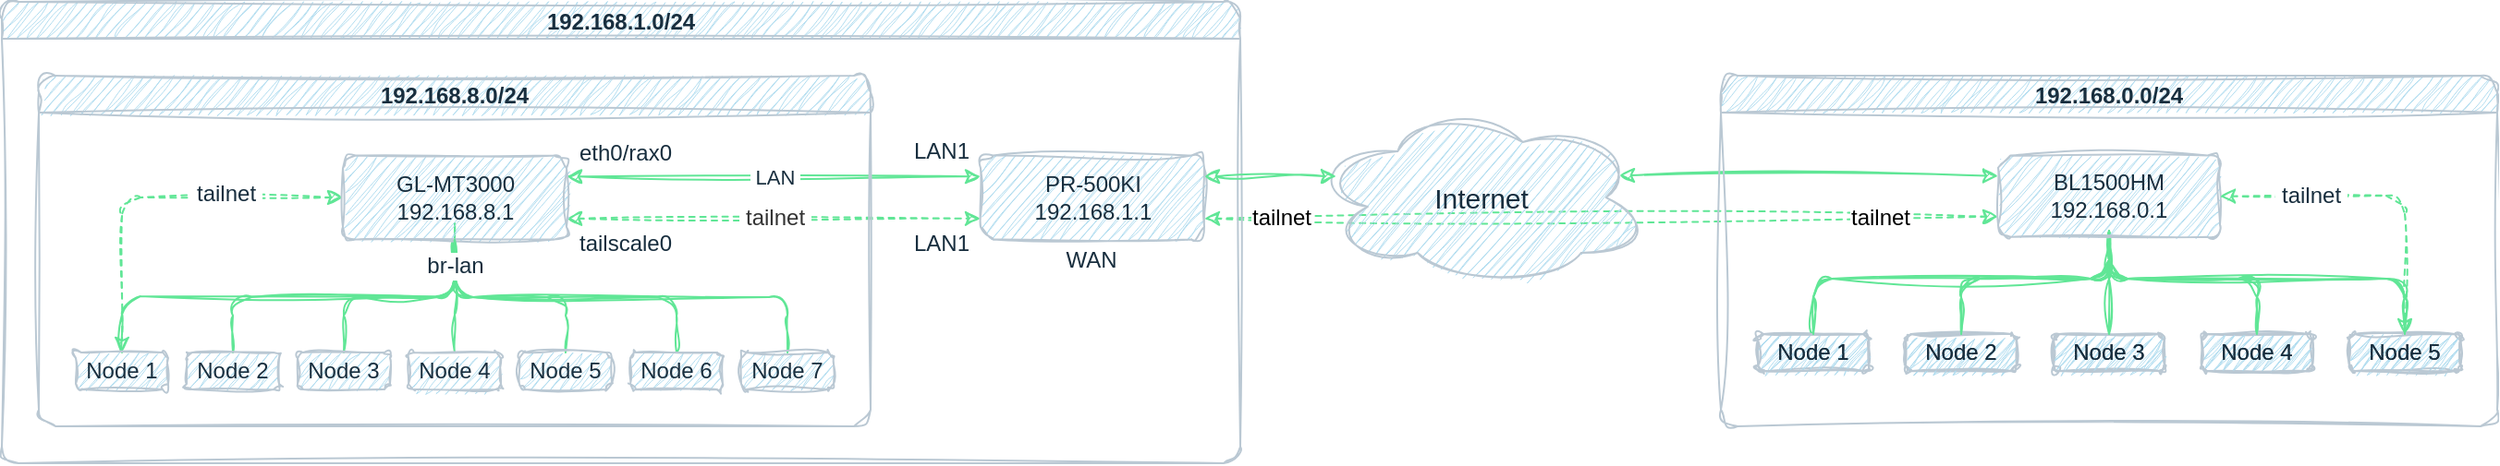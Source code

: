 <mxfile version="24.7.8">
  <diagram name="ページ1" id="pPS3xoXnqM6sQ-M2EUR3">
    <mxGraphModel dx="2561" dy="975" grid="1" gridSize="10" guides="1" tooltips="1" connect="1" arrows="1" fold="1" page="1" pageScale="1" pageWidth="827" pageHeight="1169" math="0" shadow="0">
      <root>
        <mxCell id="0" />
        <mxCell id="1" parent="0" />
        <mxCell id="TBqUn7i90Os5dq9h37R5-158" value="" style="endArrow=classic;html=1;rounded=1;endFill=1;startArrow=classic;startFill=1;movable=1;resizable=1;rotatable=1;deletable=1;editable=1;locked=0;connectable=1;entryX=1;entryY=0.75;entryDx=0;entryDy=0;dashed=1;labelBackgroundColor=none;fontColor=default;labelBorderColor=none;strokeColor=#60E696;exitX=0;exitY=0.75;exitDx=0;exitDy=0;sketch=1;curveFitting=1;jiggle=2;" parent="1" source="kzrcRRMVnFZcNm3w-rYZ-16" target="TBqUn7i90Os5dq9h37R5-46" edge="1">
          <mxGeometry relative="1" as="geometry">
            <mxPoint x="-240" y="360" as="sourcePoint" />
            <mxPoint x="-170" y="177.43" as="targetPoint" />
          </mxGeometry>
        </mxCell>
        <mxCell id="TBqUn7i90Os5dq9h37R5-169" value="&lt;font color=&quot;#000000&quot; style=&quot;font-size: 12px;&quot;&gt;tailnet&lt;/font&gt;" style="edgeLabel;html=1;align=center;verticalAlign=middle;resizable=0;points=[];labelBackgroundColor=default;labelBorderColor=none;rounded=1;fontColor=#182E3E;fontSize=12;sketch=1;curveFitting=1;jiggle=2;" parent="TBqUn7i90Os5dq9h37R5-158" vertex="1" connectable="0">
          <mxGeometry x="0.617" y="1" relative="1" as="geometry">
            <mxPoint x="-41" y="-1" as="offset" />
          </mxGeometry>
        </mxCell>
        <mxCell id="TBqUn7i90Os5dq9h37R5-170" value="&lt;font color=&quot;#000000&quot; style=&quot;font-size: 12px;&quot;&gt;tailnet&lt;/font&gt;" style="edgeLabel;html=1;align=center;verticalAlign=middle;resizable=0;points=[];labelBackgroundColor=default;labelBorderColor=none;rounded=1;fontColor=#182E3E;fontSize=12;sketch=1;curveFitting=1;jiggle=2;" parent="TBqUn7i90Os5dq9h37R5-158" vertex="1" connectable="0">
          <mxGeometry x="-0.722" y="-1" relative="1" as="geometry">
            <mxPoint x="-5" y="1" as="offset" />
          </mxGeometry>
        </mxCell>
        <mxCell id="TBqUn7i90Os5dq9h37R5-1" value="192.168.1.0/24" style="swimlane;startSize=20;horizontal=1;containerType=tree;newEdgeStyle={&quot;edgeStyle&quot;:&quot;elbowEdgeStyle&quot;,&quot;startArrow&quot;:&quot;none&quot;,&quot;endArrow&quot;:&quot;none&quot;};fillStyle=auto;movable=1;resizable=1;rotatable=1;deletable=1;editable=1;locked=0;connectable=1;labelBackgroundColor=none;container=0;labelBorderColor=none;rounded=1;fillColor=#B1DDF0;strokeColor=#BAC8D3;fontColor=#182E3E;sketch=1;curveFitting=1;jiggle=2;" parent="1" vertex="1">
          <mxGeometry x="-790" y="40" width="670" height="250" as="geometry">
            <mxRectangle x="30" y="520" width="120" height="30" as="alternateBounds" />
          </mxGeometry>
        </mxCell>
        <mxCell id="TBqUn7i90Os5dq9h37R5-57" value="" style="endArrow=classic;html=1;rounded=1;entryX=0;entryY=0.25;entryDx=0;entryDy=0;exitX=1;exitY=0.25;exitDx=0;exitDy=0;endFill=1;startArrow=classic;startFill=1;movable=1;resizable=1;rotatable=1;deletable=1;editable=1;locked=0;connectable=1;labelBackgroundColor=none;fontColor=default;labelBorderColor=none;strokeColor=#60E696;sketch=1;curveFitting=1;jiggle=2;" parent="1" source="TBqUn7i90Os5dq9h37R5-153" target="TBqUn7i90Os5dq9h37R5-46" edge="1">
          <mxGeometry relative="1" as="geometry">
            <mxPoint x="-410" y="322" as="sourcePoint" />
            <mxPoint x="-310" y="322" as="targetPoint" />
          </mxGeometry>
        </mxCell>
        <mxCell id="TBqUn7i90Os5dq9h37R5-58" value="&amp;nbsp;LAN&amp;nbsp;" style="edgeLabel;resizable=1;html=1;;align=center;verticalAlign=middle;movable=1;rotatable=1;deletable=1;editable=1;locked=0;connectable=1;labelBackgroundColor=default;labelBorderColor=none;rounded=1;fontColor=#182E3E;sketch=1;curveFitting=1;jiggle=2;" parent="TBqUn7i90Os5dq9h37R5-57" connectable="0" vertex="1">
          <mxGeometry relative="1" as="geometry" />
        </mxCell>
        <mxCell id="TBqUn7i90Os5dq9h37R5-78" value="" style="endArrow=classic;html=1;rounded=1;entryX=0;entryY=0.75;entryDx=0;entryDy=0;exitX=1;exitY=0.75;exitDx=0;exitDy=0;endFill=1;startArrow=classic;startFill=1;movable=1;resizable=1;rotatable=1;deletable=1;editable=1;locked=0;connectable=1;dashed=1;labelBackgroundColor=none;fontColor=default;labelBorderColor=none;strokeColor=#60E696;sketch=1;curveFitting=1;jiggle=2;" parent="1" source="TBqUn7i90Os5dq9h37R5-153" target="TBqUn7i90Os5dq9h37R5-46" edge="1">
          <mxGeometry relative="1" as="geometry">
            <mxPoint x="-485" y="152" as="sourcePoint" />
            <mxPoint x="-260" y="152" as="targetPoint" />
          </mxGeometry>
        </mxCell>
        <mxCell id="TBqUn7i90Os5dq9h37R5-79" value="&lt;span style=&quot;color: rgb(51, 51, 51); text-align: left; text-wrap: wrap; font-size: 12px;&quot;&gt;&amp;nbsp;&lt;/span&gt;&lt;span style=&quot;color: rgb(51, 51, 51); text-align: left; text-wrap: wrap; font-size: 12px;&quot;&gt;tailnet&amp;nbsp;&lt;/span&gt;" style="edgeLabel;resizable=1;html=1;;align=center;verticalAlign=middle;movable=1;rotatable=1;deletable=1;editable=1;locked=0;connectable=1;fontSize=12;labelBackgroundColor=default;labelBorderColor=none;rounded=1;fontColor=#182E3E;sketch=1;curveFitting=1;jiggle=2;" parent="TBqUn7i90Os5dq9h37R5-78" connectable="0" vertex="1">
          <mxGeometry relative="1" as="geometry">
            <mxPoint y="-1" as="offset" />
          </mxGeometry>
        </mxCell>
        <mxCell id="TBqUn7i90Os5dq9h37R5-135" value="tailscale0" style="edgeLabel;html=1;align=center;verticalAlign=middle;resizable=0;points=[];fontFamily=Helvetica;fontSize=12;labelBackgroundColor=none;labelBorderColor=none;rounded=1;fontColor=#182E3E;sketch=1;curveFitting=1;jiggle=2;" parent="1" vertex="1" connectable="0">
          <mxGeometry x="-444" y="184" as="geometry">
            <mxPoint x="-9" y="-13" as="offset" />
          </mxGeometry>
        </mxCell>
        <mxCell id="TBqUn7i90Os5dq9h37R5-131" value="" style="edgeStyle=elbowEdgeStyle;elbow=vertical;sourcePerimeterSpacing=0;targetPerimeterSpacing=0;startArrow=classic;endArrow=classic;rounded=1;curved=0;movable=1;resizable=1;rotatable=1;deletable=1;editable=1;locked=0;connectable=1;entryX=0.5;entryY=0;entryDx=0;entryDy=0;startFill=1;endFill=1;dashed=1;exitX=0;exitY=0.5;exitDx=0;exitDy=0;labelBackgroundColor=none;fontColor=default;labelBorderColor=none;strokeColor=#60E696;sketch=1;curveFitting=1;jiggle=2;" parent="1" source="TBqUn7i90Os5dq9h37R5-153" target="TBqUn7i90Os5dq9h37R5-130" edge="1">
          <mxGeometry relative="1" as="geometry">
            <mxPoint x="-540" y="170" as="sourcePoint" />
            <mxPoint x="-725" y="193.101" as="targetPoint" />
            <Array as="points">
              <mxPoint x="-660" y="146" />
            </Array>
          </mxGeometry>
        </mxCell>
        <mxCell id="TBqUn7i90Os5dq9h37R5-163" value="&lt;span style=&quot;text-wrap: wrap; text-align: left;&quot;&gt;&amp;nbsp;&lt;/span&gt;&lt;span style=&quot;text-wrap: wrap; text-align: left;&quot;&gt;tailnet&amp;nbsp;&lt;/span&gt;" style="edgeLabel;html=1;align=center;verticalAlign=middle;resizable=0;points=[];fontFamily=Helvetica;fontSize=12;labelBackgroundColor=default;labelBorderColor=none;rounded=1;fontColor=#182E3E;sketch=1;curveFitting=1;jiggle=2;" parent="TBqUn7i90Os5dq9h37R5-131" vertex="1" connectable="0">
          <mxGeometry x="-0.27" relative="1" as="geometry">
            <mxPoint x="11" y="-2" as="offset" />
          </mxGeometry>
        </mxCell>
        <mxCell id="TBqUn7i90Os5dq9h37R5-149" value="&lt;font style=&quot;font-size: 15px;&quot;&gt;Internet&lt;/font&gt;" style="ellipse;shape=cloud;whiteSpace=wrap;html=1;align=center;verticalAlign=middle;fontFamily=Helvetica;fontSize=12;labelBackgroundColor=none;labelBorderColor=none;rounded=1;fillColor=#B1DDF0;fontColor=#182E3E;strokeColor=#BAC8D3;sketch=1;curveFitting=1;jiggle=2;" parent="1" vertex="1">
          <mxGeometry x="-80" y="96.03" width="180.5" height="100" as="geometry" />
        </mxCell>
        <mxCell id="l9loDWFrXM23vujXXHem-27" value="192.168.8.0/24" style="swimlane;startSize=20;horizontal=1;containerType=tree;newEdgeStyle={&quot;edgeStyle&quot;:&quot;elbowEdgeStyle&quot;,&quot;startArrow&quot;:&quot;none&quot;,&quot;endArrow&quot;:&quot;none&quot;};fillStyle=auto;movable=1;resizable=1;rotatable=1;deletable=1;editable=1;locked=0;connectable=1;container=0;labelBackgroundColor=none;labelBorderColor=none;rounded=1;fillColor=#B1DDF0;strokeColor=#BAC8D3;fontColor=#182E3E;sketch=1;curveFitting=1;jiggle=2;" parent="1" vertex="1">
          <mxGeometry x="-770" y="80" width="450" height="190" as="geometry">
            <mxRectangle x="30" y="520" width="120" height="30" as="alternateBounds" />
          </mxGeometry>
        </mxCell>
        <mxCell id="TBqUn7i90Os5dq9h37R5-134" value="eth0/rax0" style="edgeLabel;html=1;align=center;verticalAlign=middle;resizable=0;points=[];fontFamily=Helvetica;fontSize=12;labelBackgroundColor=none;labelBorderColor=none;rounded=1;fontColor=#182E3E;sketch=1;curveFitting=1;jiggle=2;" parent="l9loDWFrXM23vujXXHem-27" vertex="1" connectable="0">
          <mxGeometry x="326" y="55" as="geometry">
            <mxPoint x="-9" y="-13" as="offset" />
          </mxGeometry>
        </mxCell>
        <mxCell id="TBqUn7i90Os5dq9h37R5-160" value="LAN1" style="edgeLabel;html=1;align=center;verticalAlign=middle;resizable=0;points=[];fontFamily=Helvetica;fontSize=12;labelBackgroundColor=none;labelBorderColor=none;rounded=1;fontColor=#182E3E;sketch=1;curveFitting=1;jiggle=2;" parent="1" vertex="1" connectable="0">
          <mxGeometry x="-273" y="184" as="geometry">
            <mxPoint x="-9" y="-13" as="offset" />
          </mxGeometry>
        </mxCell>
        <mxCell id="TBqUn7i90Os5dq9h37R5-161" value="LAN1" style="edgeLabel;html=1;align=center;verticalAlign=middle;resizable=0;points=[];fontFamily=Helvetica;fontSize=12;labelBackgroundColor=none;labelBorderColor=none;rounded=1;fontColor=#182E3E;sketch=1;curveFitting=1;jiggle=2;" parent="1" vertex="1" connectable="0">
          <mxGeometry x="-273" y="134" as="geometry">
            <mxPoint x="-9" y="-13" as="offset" />
          </mxGeometry>
        </mxCell>
        <mxCell id="TBqUn7i90Os5dq9h37R5-162" value="WAN" style="edgeLabel;html=1;align=center;verticalAlign=middle;resizable=0;points=[];fontFamily=Helvetica;fontSize=12;labelBackgroundColor=none;labelBorderColor=none;rounded=1;fontColor=#182E3E;sketch=1;curveFitting=1;jiggle=2;" parent="1" vertex="1" connectable="0">
          <mxGeometry x="-192" y="193" as="geometry">
            <mxPoint x="-9" y="-13" as="offset" />
          </mxGeometry>
        </mxCell>
        <mxCell id="TBqUn7i90Os5dq9h37R5-167" value="" style="edgeStyle=elbowEdgeStyle;elbow=vertical;sourcePerimeterSpacing=0;targetPerimeterSpacing=0;startArrow=none;endArrow=none;rounded=1;curved=0;movable=1;resizable=1;rotatable=1;deletable=1;editable=1;locked=0;connectable=1;exitX=0.5;exitY=1;exitDx=0;exitDy=0;entryX=0.5;entryY=0;entryDx=0;entryDy=0;labelBackgroundColor=none;fontColor=default;labelBorderColor=none;strokeColor=#60E696;sketch=1;curveFitting=1;jiggle=2;" parent="1" source="TBqUn7i90Os5dq9h37R5-153" target="TBqUn7i90Os5dq9h37R5-130" edge="1">
          <mxGeometry relative="1" as="geometry">
            <mxPoint x="-535" y="179" as="sourcePoint" />
            <mxPoint x="-655" y="221.601" as="targetPoint" />
            <Array as="points" />
          </mxGeometry>
        </mxCell>
        <mxCell id="l9loDWFrXM23vujXXHem-36" value="" style="edgeStyle=elbowEdgeStyle;elbow=vertical;sourcePerimeterSpacing=0;targetPerimeterSpacing=0;startArrow=none;endArrow=none;rounded=1;curved=0;movable=1;resizable=1;rotatable=1;deletable=1;editable=1;locked=0;connectable=1;exitX=0.5;exitY=1;exitDx=0;exitDy=0;labelBackgroundColor=none;fontColor=default;labelBorderColor=none;strokeColor=#60E696;sketch=1;curveFitting=1;jiggle=2;" parent="1" source="TBqUn7i90Os5dq9h37R5-153" target="l9loDWFrXM23vujXXHem-132" edge="1">
          <mxGeometry relative="1" as="geometry">
            <mxPoint x="-550" y="170" as="sourcePoint" />
            <Array as="points">
              <mxPoint x="-570" y="200" />
            </Array>
          </mxGeometry>
        </mxCell>
        <mxCell id="l9loDWFrXM23vujXXHem-129" value="" style="edgeStyle=elbowEdgeStyle;elbow=vertical;sourcePerimeterSpacing=0;targetPerimeterSpacing=0;startArrow=none;endArrow=none;rounded=1;curved=0;movable=1;resizable=1;rotatable=1;deletable=1;editable=1;locked=0;connectable=1;labelBackgroundColor=none;fontColor=default;labelBorderColor=none;strokeColor=#60E696;sketch=1;curveFitting=1;jiggle=2;" parent="1" edge="1">
          <mxGeometry relative="1" as="geometry">
            <mxPoint x="-545" y="170" as="sourcePoint" />
            <mxPoint x="-425" y="230" as="targetPoint" />
            <Array as="points">
              <mxPoint x="-480" y="200" />
            </Array>
          </mxGeometry>
        </mxCell>
        <mxCell id="l9loDWFrXM23vujXXHem-136" value="" style="edgeStyle=elbowEdgeStyle;elbow=vertical;sourcePerimeterSpacing=0;targetPerimeterSpacing=0;startArrow=none;endArrow=none;rounded=1;curved=0;exitX=0.5;exitY=1;exitDx=0;exitDy=0;movable=1;resizable=1;rotatable=1;deletable=1;editable=1;locked=0;connectable=1;labelBackgroundColor=none;fontColor=default;labelBorderColor=none;strokeColor=#60E696;sketch=1;curveFitting=1;jiggle=2;" parent="1" source="TBqUn7i90Os5dq9h37R5-153" target="l9loDWFrXM23vujXXHem-31" edge="1">
          <mxGeometry relative="1" as="geometry">
            <mxPoint x="-550" y="178.473" as="sourcePoint" />
          </mxGeometry>
        </mxCell>
        <mxCell id="l9loDWFrXM23vujXXHem-131" value="" style="edgeStyle=elbowEdgeStyle;elbow=vertical;sourcePerimeterSpacing=0;targetPerimeterSpacing=0;startArrow=none;endArrow=none;rounded=1;curved=0;movable=1;resizable=1;rotatable=1;deletable=1;editable=1;locked=0;connectable=1;labelBackgroundColor=none;fontColor=default;labelBorderColor=none;strokeColor=#60E696;sketch=1;curveFitting=1;jiggle=2;" parent="1" target="l9loDWFrXM23vujXXHem-130" edge="1">
          <mxGeometry relative="1" as="geometry">
            <mxPoint x="-545" y="160" as="sourcePoint" />
            <Array as="points">
              <mxPoint x="-520" y="200" />
            </Array>
          </mxGeometry>
        </mxCell>
        <mxCell id="TBqUn7i90Os5dq9h37R5-37" value="" style="edgeStyle=elbowEdgeStyle;elbow=vertical;sourcePerimeterSpacing=0;targetPerimeterSpacing=0;startArrow=none;endArrow=none;rounded=1;curved=0;movable=1;resizable=1;rotatable=1;deletable=1;editable=1;locked=0;connectable=1;exitX=0.5;exitY=1;exitDx=0;exitDy=0;labelBackgroundColor=none;fontColor=default;labelBorderColor=none;strokeColor=#60E696;sketch=1;curveFitting=1;jiggle=2;" parent="1" source="TBqUn7i90Os5dq9h37R5-153" target="TBqUn7i90Os5dq9h37R5-38" edge="1">
          <mxGeometry relative="1" as="geometry">
            <mxPoint x="-535" y="542.89" as="sourcePoint" />
            <Array as="points">
              <mxPoint x="-460" y="200" />
            </Array>
          </mxGeometry>
        </mxCell>
        <mxCell id="TBqUn7i90Os5dq9h37R5-153" value="&lt;font style=&quot;vertical-align: inherit;&quot;&gt;GL-MT3000&lt;/font&gt;&lt;div&gt;&lt;font style=&quot;vertical-align: inherit;&quot;&gt;192.168.8.1&lt;/font&gt;&lt;/div&gt;" style="whiteSpace=wrap;html=1;align=center;verticalAlign=middle;fontFamily=Helvetica;fontSize=12;labelBackgroundColor=none;labelBorderColor=none;rounded=1;fillColor=#B1DDF0;strokeColor=#BAC8D3;fontColor=#182E3E;sketch=1;curveFitting=1;jiggle=2;" parent="1" vertex="1">
          <mxGeometry x="-605.5" y="123.26" width="121" height="45.55" as="geometry" />
        </mxCell>
        <mxCell id="TBqUn7i90Os5dq9h37R5-41" value="" style="edgeStyle=elbowEdgeStyle;elbow=vertical;sourcePerimeterSpacing=0;targetPerimeterSpacing=0;startArrow=none;endArrow=none;rounded=1;curved=0;movable=1;resizable=1;rotatable=1;deletable=1;editable=1;locked=0;connectable=1;exitX=0.5;exitY=1;exitDx=0;exitDy=0;entryX=0.5;entryY=0;entryDx=0;entryDy=0;labelBackgroundColor=none;fontColor=default;labelBorderColor=none;strokeColor=#60E696;sketch=1;curveFitting=1;jiggle=2;" parent="1" source="TBqUn7i90Os5dq9h37R5-153" target="TBqUn7i90Os5dq9h37R5-42" edge="1">
          <mxGeometry relative="1" as="geometry">
            <mxPoint x="-590" y="180" as="sourcePoint" />
            <mxPoint x="-665" y="211.601" as="targetPoint" />
            <Array as="points">
              <mxPoint x="-610" y="200" />
            </Array>
          </mxGeometry>
        </mxCell>
        <mxCell id="TBqUn7i90Os5dq9h37R5-168" value="&amp;nbsp;br-lan&amp;nbsp;" style="edgeLabel;html=1;align=center;verticalAlign=middle;resizable=0;points=[];fontFamily=Helvetica;fontSize=12;labelBackgroundColor=default;labelBorderColor=none;rounded=1;fontColor=#182E3E;sketch=1;curveFitting=1;jiggle=2;" parent="TBqUn7i90Os5dq9h37R5-41" vertex="1" connectable="0">
          <mxGeometry x="-0.844" y="-3" relative="1" as="geometry">
            <mxPoint x="3" as="offset" />
          </mxGeometry>
        </mxCell>
        <mxCell id="TBqUn7i90Os5dq9h37R5-130" value="Node 1" style="whiteSpace=wrap;html=1;align=center;verticalAlign=middle;treeFolding=1;treeMoving=1;newEdgeStyle={&quot;edgeStyle&quot;:&quot;elbowEdgeStyle&quot;,&quot;startArrow&quot;:&quot;none&quot;,&quot;endArrow&quot;:&quot;none&quot;};movable=1;resizable=1;rotatable=1;deletable=1;editable=1;locked=0;connectable=1;labelBackgroundColor=none;labelBorderColor=none;rounded=1;fillColor=#B1DDF0;strokeColor=#BAC8D3;fontColor=#182E3E;sketch=1;curveFitting=1;jiggle=2;" parent="1" vertex="1">
          <mxGeometry x="-750" y="230.001" width="50" height="20" as="geometry" />
        </mxCell>
        <mxCell id="l9loDWFrXM23vujXXHem-31" value="Node 4" style="whiteSpace=wrap;html=1;align=center;verticalAlign=middle;treeFolding=1;treeMoving=1;newEdgeStyle={&quot;edgeStyle&quot;:&quot;elbowEdgeStyle&quot;,&quot;startArrow&quot;:&quot;none&quot;,&quot;endArrow&quot;:&quot;none&quot;};movable=1;resizable=1;rotatable=1;deletable=1;editable=1;locked=0;connectable=1;labelBackgroundColor=none;labelBorderColor=none;rounded=1;fillColor=#B1DDF0;strokeColor=#BAC8D3;fontColor=#182E3E;sketch=1;curveFitting=1;jiggle=2;" parent="1" vertex="1" collapsed="1">
          <mxGeometry x="-570" y="230.001" width="50" height="20" as="geometry" />
        </mxCell>
        <mxCell id="l9loDWFrXM23vujXXHem-35" value="Node 6" style="whiteSpace=wrap;html=1;align=center;verticalAlign=middle;treeFolding=1;treeMoving=1;newEdgeStyle={&quot;edgeStyle&quot;:&quot;elbowEdgeStyle&quot;,&quot;startArrow&quot;:&quot;none&quot;,&quot;endArrow&quot;:&quot;none&quot;};movable=1;resizable=1;rotatable=1;deletable=1;editable=1;locked=0;connectable=1;labelBackgroundColor=none;labelBorderColor=none;rounded=1;fillColor=#B1DDF0;strokeColor=#BAC8D3;fontColor=#182E3E;sketch=1;curveFitting=1;jiggle=2;" parent="1" vertex="1">
          <mxGeometry x="-450" y="230.001" width="50" height="20" as="geometry" />
        </mxCell>
        <mxCell id="l9loDWFrXM23vujXXHem-132" value="Node 3" style="whiteSpace=wrap;html=1;align=center;verticalAlign=middle;treeFolding=1;treeMoving=1;newEdgeStyle={&quot;edgeStyle&quot;:&quot;elbowEdgeStyle&quot;,&quot;startArrow&quot;:&quot;none&quot;,&quot;endArrow&quot;:&quot;none&quot;};movable=1;resizable=1;rotatable=1;deletable=1;editable=1;locked=0;connectable=1;labelBackgroundColor=none;labelBorderColor=none;rounded=1;fillColor=#B1DDF0;strokeColor=#BAC8D3;fontColor=#182E3E;sketch=1;curveFitting=1;jiggle=2;" parent="1" vertex="1">
          <mxGeometry x="-630" y="230.001" width="50" height="20" as="geometry" />
        </mxCell>
        <mxCell id="l9loDWFrXM23vujXXHem-130" value="Node 5" style="whiteSpace=wrap;html=1;align=center;verticalAlign=middle;treeFolding=1;treeMoving=1;newEdgeStyle={&quot;edgeStyle&quot;:&quot;elbowEdgeStyle&quot;,&quot;startArrow&quot;:&quot;none&quot;,&quot;endArrow&quot;:&quot;none&quot;};movable=1;resizable=1;rotatable=1;deletable=1;editable=1;locked=0;connectable=1;labelBackgroundColor=none;labelBorderColor=none;rounded=1;fillColor=#B1DDF0;strokeColor=#BAC8D3;fontColor=#182E3E;sketch=1;curveFitting=1;jiggle=2;" parent="1" vertex="1">
          <mxGeometry x="-510" y="230.001" width="50" height="20" as="geometry" />
        </mxCell>
        <mxCell id="TBqUn7i90Os5dq9h37R5-38" value="Node 7" style="whiteSpace=wrap;html=1;align=center;verticalAlign=middle;treeFolding=1;treeMoving=1;newEdgeStyle={&quot;edgeStyle&quot;:&quot;elbowEdgeStyle&quot;,&quot;startArrow&quot;:&quot;none&quot;,&quot;endArrow&quot;:&quot;none&quot;};movable=1;resizable=1;rotatable=1;deletable=1;editable=1;locked=0;connectable=1;labelBackgroundColor=none;labelBorderColor=none;rounded=1;fillColor=#B1DDF0;strokeColor=#BAC8D3;fontColor=#182E3E;sketch=1;curveFitting=1;jiggle=2;" parent="1" vertex="1">
          <mxGeometry x="-390" y="230.001" width="50" height="20" as="geometry" />
        </mxCell>
        <mxCell id="TBqUn7i90Os5dq9h37R5-39" style="edgeStyle=elbowEdgeStyle;rounded=1;orthogonalLoop=1;jettySize=auto;html=1;startArrow=none;endArrow=none;exitX=0.5;exitY=0;exitDx=0;exitDy=0;movable=1;resizable=1;rotatable=1;deletable=1;editable=1;locked=0;connectable=1;labelBackgroundColor=none;fontColor=default;labelBorderColor=none;strokeColor=#EEEEEE;sketch=1;curveFitting=1;jiggle=2;" parent="1" source="TBqUn7i90Os5dq9h37R5-38" target="TBqUn7i90Os5dq9h37R5-38" edge="1">
          <mxGeometry relative="1" as="geometry" />
        </mxCell>
        <mxCell id="TBqUn7i90Os5dq9h37R5-42" value="Node 2" style="whiteSpace=wrap;html=1;align=center;verticalAlign=middle;treeFolding=1;treeMoving=1;newEdgeStyle={&quot;edgeStyle&quot;:&quot;elbowEdgeStyle&quot;,&quot;startArrow&quot;:&quot;none&quot;,&quot;endArrow&quot;:&quot;none&quot;};movable=1;resizable=1;rotatable=1;deletable=1;editable=1;locked=0;connectable=1;labelBackgroundColor=none;labelBorderColor=none;rounded=1;fillColor=#B1DDF0;strokeColor=#BAC8D3;fontColor=#182E3E;sketch=1;curveFitting=1;jiggle=2;" parent="1" vertex="1">
          <mxGeometry x="-690" y="230.001" width="50" height="20" as="geometry" />
        </mxCell>
        <UserObject label="&lt;font style=&quot;vertical-align: inherit;&quot;&gt;&lt;font style=&quot;vertical-align: inherit;&quot;&gt;PR-500KI&lt;/font&gt;&lt;/font&gt;&lt;div&gt;&lt;font style=&quot;vertical-align: inherit;&quot;&gt;&lt;font style=&quot;vertical-align: inherit;&quot;&gt;192.168.1.1&lt;/font&gt;&lt;/font&gt;&lt;/div&gt;" treeRoot="1" id="TBqUn7i90Os5dq9h37R5-46">
          <mxCell style="whiteSpace=wrap;html=1;align=center;treeFolding=1;treeMoving=1;newEdgeStyle={&quot;edgeStyle&quot;:&quot;elbowEdgeStyle&quot;,&quot;startArrow&quot;:&quot;none&quot;,&quot;endArrow&quot;:&quot;none&quot;};verticalAlign=middle;movable=1;resizable=1;rotatable=1;deletable=1;editable=1;locked=0;connectable=1;labelBackgroundColor=none;labelBorderColor=none;rounded=1;fillColor=#B1DDF0;strokeColor=#BAC8D3;fontColor=#182E3E;sketch=1;curveFitting=1;jiggle=2;" parent="1" vertex="1">
            <mxGeometry x="-260.5" y="123.258" width="121" height="45.55" as="geometry" />
          </mxCell>
        </UserObject>
        <mxCell id="TBqUn7i90Os5dq9h37R5-86" value="" style="endArrow=classic;html=1;rounded=1;endFill=1;startArrow=classic;startFill=1;movable=1;resizable=1;rotatable=1;deletable=1;editable=1;locked=0;connectable=1;entryX=1;entryY=0.25;entryDx=0;entryDy=0;labelBackgroundColor=none;fontColor=default;labelBorderColor=none;strokeColor=#60E696;sketch=1;curveFitting=1;jiggle=2;" parent="1" target="TBqUn7i90Os5dq9h37R5-46" edge="1">
          <mxGeometry relative="1" as="geometry">
            <mxPoint x="-68" y="134.5" as="sourcePoint" />
            <mxPoint x="-180" y="145.43" as="targetPoint" />
          </mxGeometry>
        </mxCell>
        <mxCell id="TBqUn7i90Os5dq9h37R5-88" value="" style="endArrow=classic;html=1;rounded=1;endFill=1;startArrow=classic;startFill=1;movable=1;resizable=1;rotatable=1;deletable=1;editable=1;locked=0;connectable=1;labelBackgroundColor=none;fontColor=default;labelBorderColor=none;strokeColor=#60E696;entryX=0;entryY=0.25;entryDx=0;entryDy=0;sketch=1;curveFitting=1;jiggle=2;" parent="1" edge="1" target="kzrcRRMVnFZcNm3w-rYZ-16">
          <mxGeometry relative="1" as="geometry">
            <mxPoint x="85" y="134" as="sourcePoint" />
            <mxPoint x="130" y="134" as="targetPoint" />
          </mxGeometry>
        </mxCell>
        <mxCell id="TBqUn7i90Os5dq9h37R5-55" value="192.168.0.0/24" style="swimlane;startSize=20;horizontal=1;containerType=tree;newEdgeStyle={&quot;edgeStyle&quot;:&quot;elbowEdgeStyle&quot;,&quot;startArrow&quot;:&quot;none&quot;,&quot;endArrow&quot;:&quot;none&quot;};fillStyle=auto;movable=1;resizable=1;rotatable=1;deletable=1;editable=1;locked=0;connectable=1;labelBackgroundColor=none;labelBorderColor=none;rounded=1;fillColor=#B1DDF0;strokeColor=#BAC8D3;fontColor=#182E3E;container=0;sketch=1;curveFitting=1;jiggle=2;" parent="1" vertex="1">
          <mxGeometry x="140" y="80" width="420" height="190" as="geometry">
            <mxRectangle x="30" y="520" width="120" height="30" as="alternateBounds" />
          </mxGeometry>
        </mxCell>
        <mxCell id="TBqUn7i90Os5dq9h37R5-180" value="Node 5" style="whiteSpace=wrap;html=1;align=center;verticalAlign=middle;treeFolding=1;treeMoving=1;newEdgeStyle={&quot;edgeStyle&quot;:&quot;elbowEdgeStyle&quot;,&quot;startArrow&quot;:&quot;none&quot;,&quot;endArrow&quot;:&quot;none&quot;};fontFamily=Helvetica;fontSize=12;labelBackgroundColor=none;labelBorderColor=none;rounded=1;fillColor=#B1DDF0;strokeColor=#BAC8D3;fontColor=#182E3E;sketch=1;curveFitting=1;jiggle=2;" parent="1" vertex="1">
          <mxGeometry x="480" y="220" width="60" height="20" as="geometry" />
        </mxCell>
        <mxCell id="TBqUn7i90Os5dq9h37R5-176" value="Node 4" style="whiteSpace=wrap;html=1;align=center;verticalAlign=middle;treeFolding=1;treeMoving=1;newEdgeStyle={&quot;edgeStyle&quot;:&quot;elbowEdgeStyle&quot;,&quot;startArrow&quot;:&quot;none&quot;,&quot;endArrow&quot;:&quot;none&quot;};fontFamily=Helvetica;fontSize=12;labelBackgroundColor=none;labelBorderColor=none;rounded=1;fillColor=#B1DDF0;strokeColor=#BAC8D3;fontColor=#182E3E;sketch=1;curveFitting=1;jiggle=2;" parent="1" vertex="1">
          <mxGeometry x="400" y="220" width="60" height="20" as="geometry" />
        </mxCell>
        <mxCell id="TBqUn7i90Os5dq9h37R5-178" style="edgeStyle=elbowEdgeStyle;rounded=0;orthogonalLoop=1;jettySize=auto;html=1;startArrow=none;endArrow=none;entryX=0.5;entryY=0;entryDx=0;entryDy=0;sketch=1;curveFitting=1;jiggle=2;" parent="1" source="TBqUn7i90Os5dq9h37R5-176" target="TBqUn7i90Os5dq9h37R5-176" edge="1">
          <mxGeometry relative="1" as="geometry" />
        </mxCell>
        <mxCell id="TBqUn7i90Os5dq9h37R5-156" value="Node 3" style="whiteSpace=wrap;html=1;align=center;verticalAlign=middle;treeFolding=1;treeMoving=1;newEdgeStyle={&quot;edgeStyle&quot;:&quot;elbowEdgeStyle&quot;,&quot;startArrow&quot;:&quot;none&quot;,&quot;endArrow&quot;:&quot;none&quot;};fontFamily=Helvetica;fontSize=12;labelBackgroundColor=none;labelBorderColor=none;rounded=1;fillColor=#B1DDF0;strokeColor=#BAC8D3;fontColor=#182E3E;sketch=1;curveFitting=1;jiggle=2;" parent="1" vertex="1">
          <mxGeometry x="320" y="220" width="60" height="20" as="geometry" />
        </mxCell>
        <mxCell id="TBqUn7i90Os5dq9h37R5-172" value="Node 2" style="whiteSpace=wrap;html=1;align=center;verticalAlign=middle;treeFolding=1;treeMoving=1;newEdgeStyle={&quot;edgeStyle&quot;:&quot;elbowEdgeStyle&quot;,&quot;startArrow&quot;:&quot;none&quot;,&quot;endArrow&quot;:&quot;none&quot;};fontFamily=Helvetica;fontSize=12;labelBackgroundColor=none;labelBorderColor=none;rounded=1;fillColor=#B1DDF0;strokeColor=#BAC8D3;fontColor=#182E3E;sketch=1;curveFitting=1;jiggle=2;" parent="1" vertex="1">
          <mxGeometry x="240" y="220" width="60" height="20" as="geometry" />
        </mxCell>
        <mxCell id="TBqUn7i90Os5dq9h37R5-174" value="Node 1" style="whiteSpace=wrap;html=1;align=center;verticalAlign=middle;treeFolding=1;treeMoving=1;newEdgeStyle={&quot;edgeStyle&quot;:&quot;elbowEdgeStyle&quot;,&quot;startArrow&quot;:&quot;none&quot;,&quot;endArrow&quot;:&quot;none&quot;};fontFamily=Helvetica;fontSize=12;labelBackgroundColor=none;labelBorderColor=none;rounded=1;fillColor=#B1DDF0;strokeColor=#BAC8D3;fontColor=#182E3E;sketch=1;curveFitting=1;jiggle=2;" parent="1" vertex="1">
          <mxGeometry x="160" y="220" width="60" height="20" as="geometry" />
        </mxCell>
        <mxCell id="TBqUn7i90Os5dq9h37R5-181" value="" style="edgeStyle=elbowEdgeStyle;elbow=vertical;sourcePerimeterSpacing=0;targetPerimeterSpacing=0;startArrow=none;endArrow=none;rounded=1;curved=0;fontFamily=Helvetica;fontSize=12;fontColor=default;labelBackgroundColor=none;labelBorderColor=none;strokeColor=#60E696;entryX=0.5;entryY=0;entryDx=0;entryDy=0;exitX=0.5;exitY=1;exitDx=0;exitDy=0;sketch=1;curveFitting=1;jiggle=2;" parent="1" target="TBqUn7i90Os5dq9h37R5-180" edge="1">
          <mxGeometry relative="1" as="geometry">
            <mxPoint x="350" y="164.17" as="sourcePoint" />
            <mxPoint x="130" y="160" as="targetPoint" />
            <Array as="points">
              <mxPoint x="430" y="190" />
            </Array>
          </mxGeometry>
        </mxCell>
        <mxCell id="TBqUn7i90Os5dq9h37R5-177" value="" style="edgeStyle=elbowEdgeStyle;elbow=vertical;sourcePerimeterSpacing=0;targetPerimeterSpacing=0;startArrow=none;endArrow=none;rounded=1;curved=0;fontFamily=Helvetica;fontSize=12;fontColor=default;exitX=0.5;exitY=1;exitDx=0;exitDy=0;labelBackgroundColor=none;labelBorderColor=none;strokeColor=#60E696;entryX=0.5;entryY=0;entryDx=0;entryDy=0;sketch=1;curveFitting=1;jiggle=2;" parent="1" target="TBqUn7i90Os5dq9h37R5-176" edge="1">
          <mxGeometry relative="1" as="geometry">
            <mxPoint x="350" y="164.17" as="sourcePoint" />
            <mxPoint x="40" y="160" as="targetPoint" />
            <Array as="points">
              <mxPoint x="390" y="190" />
            </Array>
          </mxGeometry>
        </mxCell>
        <mxCell id="TBqUn7i90Os5dq9h37R5-157" value="" style="edgeStyle=elbowEdgeStyle;elbow=vertical;sourcePerimeterSpacing=0;targetPerimeterSpacing=0;startArrow=none;endArrow=none;rounded=1;curved=0;fontFamily=Helvetica;fontSize=12;fontColor=default;exitX=0.5;exitY=1;exitDx=0;exitDy=0;labelBackgroundColor=none;labelBorderColor=none;strokeColor=#60E696;entryX=0.5;entryY=0;entryDx=0;entryDy=0;sketch=1;curveFitting=1;jiggle=2;" parent="1" target="TBqUn7i90Os5dq9h37R5-156" edge="1">
          <mxGeometry relative="1" as="geometry">
            <mxPoint x="350" y="164.17" as="sourcePoint" />
            <mxPoint x="310" y="190" as="targetPoint" />
            <Array as="points">
              <mxPoint x="300" y="180" />
            </Array>
          </mxGeometry>
        </mxCell>
        <mxCell id="TBqUn7i90Os5dq9h37R5-173" value="" style="edgeStyle=elbowEdgeStyle;elbow=vertical;sourcePerimeterSpacing=0;targetPerimeterSpacing=0;startArrow=none;endArrow=none;rounded=1;curved=0;fontFamily=Helvetica;fontSize=12;fontColor=default;exitX=0.5;exitY=1;exitDx=0;exitDy=0;labelBackgroundColor=none;labelBorderColor=none;strokeColor=#60E696;entryX=0.5;entryY=0;entryDx=0;entryDy=0;sketch=1;curveFitting=1;jiggle=2;" parent="1" target="TBqUn7i90Os5dq9h37R5-172" edge="1">
          <mxGeometry relative="1" as="geometry">
            <mxPoint x="350" y="164.17" as="sourcePoint" />
            <mxPoint x="230" y="200" as="targetPoint" />
            <Array as="points">
              <mxPoint x="310" y="190" />
            </Array>
          </mxGeometry>
        </mxCell>
        <mxCell id="TBqUn7i90Os5dq9h37R5-175" value="" style="edgeStyle=elbowEdgeStyle;elbow=vertical;sourcePerimeterSpacing=0;targetPerimeterSpacing=0;startArrow=none;endArrow=none;rounded=1;curved=0;fontFamily=Helvetica;fontSize=12;fontColor=default;labelBackgroundColor=none;labelBorderColor=none;strokeColor=#60E696;entryX=0.5;entryY=0;entryDx=0;entryDy=0;exitX=0.5;exitY=1;exitDx=0;exitDy=0;sketch=1;curveFitting=1;jiggle=2;" parent="1" target="TBqUn7i90Os5dq9h37R5-174" edge="1">
          <mxGeometry relative="1" as="geometry">
            <mxPoint x="350" y="164.17" as="sourcePoint" />
            <mxPoint x="150" y="170" as="targetPoint" />
            <Array as="points">
              <mxPoint x="270" y="190" />
            </Array>
          </mxGeometry>
        </mxCell>
        <mxCell id="kzrcRRMVnFZcNm3w-rYZ-10" value="Node 5" style="whiteSpace=wrap;html=1;align=center;verticalAlign=middle;treeFolding=1;treeMoving=1;newEdgeStyle={&quot;edgeStyle&quot;:&quot;elbowEdgeStyle&quot;,&quot;startArrow&quot;:&quot;none&quot;,&quot;endArrow&quot;:&quot;none&quot;};fontFamily=Helvetica;fontSize=12;labelBackgroundColor=none;labelBorderColor=none;rounded=1;fillColor=#B1DDF0;strokeColor=#BAC8D3;fontColor=#182E3E;sketch=1;curveFitting=1;jiggle=2;" vertex="1" parent="1">
          <mxGeometry x="480" y="220" width="60" height="20" as="geometry" />
        </mxCell>
        <mxCell id="kzrcRRMVnFZcNm3w-rYZ-11" value="Node 4" style="whiteSpace=wrap;html=1;align=center;verticalAlign=middle;treeFolding=1;treeMoving=1;newEdgeStyle={&quot;edgeStyle&quot;:&quot;elbowEdgeStyle&quot;,&quot;startArrow&quot;:&quot;none&quot;,&quot;endArrow&quot;:&quot;none&quot;};fontFamily=Helvetica;fontSize=12;labelBackgroundColor=none;labelBorderColor=none;rounded=1;fillColor=#B1DDF0;strokeColor=#BAC8D3;fontColor=#182E3E;sketch=1;curveFitting=1;jiggle=2;" vertex="1" parent="1">
          <mxGeometry x="400" y="220" width="60" height="20" as="geometry" />
        </mxCell>
        <mxCell id="kzrcRRMVnFZcNm3w-rYZ-12" style="edgeStyle=elbowEdgeStyle;rounded=0;orthogonalLoop=1;jettySize=auto;html=1;startArrow=none;endArrow=none;entryX=0.5;entryY=0;entryDx=0;entryDy=0;sketch=1;curveFitting=1;jiggle=2;" edge="1" parent="1" source="kzrcRRMVnFZcNm3w-rYZ-11" target="kzrcRRMVnFZcNm3w-rYZ-11">
          <mxGeometry relative="1" as="geometry" />
        </mxCell>
        <mxCell id="kzrcRRMVnFZcNm3w-rYZ-13" value="Node 3" style="whiteSpace=wrap;html=1;align=center;verticalAlign=middle;treeFolding=1;treeMoving=1;newEdgeStyle={&quot;edgeStyle&quot;:&quot;elbowEdgeStyle&quot;,&quot;startArrow&quot;:&quot;none&quot;,&quot;endArrow&quot;:&quot;none&quot;};fontFamily=Helvetica;fontSize=12;labelBackgroundColor=none;labelBorderColor=none;rounded=1;fillColor=#B1DDF0;strokeColor=#BAC8D3;fontColor=#182E3E;sketch=1;curveFitting=1;jiggle=2;" vertex="1" parent="1">
          <mxGeometry x="320" y="220" width="60" height="20" as="geometry" />
        </mxCell>
        <mxCell id="kzrcRRMVnFZcNm3w-rYZ-14" value="Node 2" style="whiteSpace=wrap;html=1;align=center;verticalAlign=middle;treeFolding=1;treeMoving=1;newEdgeStyle={&quot;edgeStyle&quot;:&quot;elbowEdgeStyle&quot;,&quot;startArrow&quot;:&quot;none&quot;,&quot;endArrow&quot;:&quot;none&quot;};fontFamily=Helvetica;fontSize=12;labelBackgroundColor=none;labelBorderColor=none;rounded=1;fillColor=#B1DDF0;strokeColor=#BAC8D3;fontColor=#182E3E;sketch=1;curveFitting=1;jiggle=2;" vertex="1" parent="1">
          <mxGeometry x="240" y="220" width="60" height="20" as="geometry" />
        </mxCell>
        <mxCell id="kzrcRRMVnFZcNm3w-rYZ-15" value="Node 1" style="whiteSpace=wrap;html=1;align=center;verticalAlign=middle;treeFolding=1;treeMoving=1;newEdgeStyle={&quot;edgeStyle&quot;:&quot;elbowEdgeStyle&quot;,&quot;startArrow&quot;:&quot;none&quot;,&quot;endArrow&quot;:&quot;none&quot;};fontFamily=Helvetica;fontSize=12;labelBackgroundColor=none;labelBorderColor=none;rounded=1;fillColor=#B1DDF0;strokeColor=#BAC8D3;fontColor=#182E3E;sketch=1;curveFitting=1;jiggle=2;" vertex="1" parent="1">
          <mxGeometry x="160" y="220" width="60" height="20" as="geometry" />
        </mxCell>
        <mxCell id="kzrcRRMVnFZcNm3w-rYZ-17" value="" style="edgeStyle=elbowEdgeStyle;elbow=vertical;sourcePerimeterSpacing=0;targetPerimeterSpacing=0;startArrow=none;endArrow=none;rounded=1;curved=0;fontFamily=Helvetica;fontSize=12;fontColor=default;labelBackgroundColor=none;labelBorderColor=none;strokeColor=#60E696;entryX=0.5;entryY=0;entryDx=0;entryDy=0;exitX=0.5;exitY=1;exitDx=0;exitDy=0;sketch=1;curveFitting=1;jiggle=2;" edge="1" parent="1" source="kzrcRRMVnFZcNm3w-rYZ-16" target="kzrcRRMVnFZcNm3w-rYZ-10">
          <mxGeometry relative="1" as="geometry">
            <mxPoint x="280" y="136" as="sourcePoint" />
            <mxPoint x="130" y="160" as="targetPoint" />
            <Array as="points">
              <mxPoint x="430" y="190" />
            </Array>
          </mxGeometry>
        </mxCell>
        <mxCell id="kzrcRRMVnFZcNm3w-rYZ-18" value="" style="edgeStyle=elbowEdgeStyle;elbow=vertical;sourcePerimeterSpacing=0;targetPerimeterSpacing=0;startArrow=none;endArrow=none;rounded=1;curved=0;fontFamily=Helvetica;fontSize=12;fontColor=default;exitX=0.5;exitY=1;exitDx=0;exitDy=0;labelBackgroundColor=none;labelBorderColor=none;strokeColor=#60E696;entryX=0.5;entryY=0;entryDx=0;entryDy=0;sketch=1;curveFitting=1;jiggle=2;" edge="1" parent="1" source="kzrcRRMVnFZcNm3w-rYZ-16" target="kzrcRRMVnFZcNm3w-rYZ-11">
          <mxGeometry relative="1" as="geometry">
            <mxPoint x="290" y="230" as="sourcePoint" />
            <mxPoint x="40" y="160" as="targetPoint" />
            <Array as="points">
              <mxPoint x="390" y="190" />
            </Array>
          </mxGeometry>
        </mxCell>
        <mxCell id="kzrcRRMVnFZcNm3w-rYZ-19" value="" style="edgeStyle=elbowEdgeStyle;elbow=vertical;sourcePerimeterSpacing=0;targetPerimeterSpacing=0;startArrow=none;endArrow=none;rounded=1;curved=0;fontFamily=Helvetica;fontSize=12;fontColor=default;exitX=0.5;exitY=1;exitDx=0;exitDy=0;labelBackgroundColor=none;labelBorderColor=none;strokeColor=#60E696;entryX=0.5;entryY=0;entryDx=0;entryDy=0;sketch=1;curveFitting=1;jiggle=2;" edge="1" parent="1" source="kzrcRRMVnFZcNm3w-rYZ-16" target="kzrcRRMVnFZcNm3w-rYZ-13">
          <mxGeometry relative="1" as="geometry">
            <mxPoint x="90" y="81.26" as="sourcePoint" />
            <mxPoint x="310" y="190" as="targetPoint" />
            <Array as="points">
              <mxPoint x="300" y="180" />
            </Array>
          </mxGeometry>
        </mxCell>
        <mxCell id="kzrcRRMVnFZcNm3w-rYZ-20" value="" style="edgeStyle=elbowEdgeStyle;elbow=vertical;sourcePerimeterSpacing=0;targetPerimeterSpacing=0;startArrow=none;endArrow=none;rounded=1;curved=0;fontFamily=Helvetica;fontSize=12;fontColor=default;exitX=0.5;exitY=1;exitDx=0;exitDy=0;labelBackgroundColor=none;labelBorderColor=none;strokeColor=#60E696;entryX=0.5;entryY=0;entryDx=0;entryDy=0;sketch=1;curveFitting=1;jiggle=2;" edge="1" parent="1" source="kzrcRRMVnFZcNm3w-rYZ-16" target="kzrcRRMVnFZcNm3w-rYZ-14">
          <mxGeometry relative="1" as="geometry">
            <mxPoint x="176" y="136" as="sourcePoint" />
            <mxPoint x="230" y="200" as="targetPoint" />
            <Array as="points">
              <mxPoint x="310" y="190" />
            </Array>
          </mxGeometry>
        </mxCell>
        <mxCell id="kzrcRRMVnFZcNm3w-rYZ-21" value="" style="edgeStyle=elbowEdgeStyle;elbow=vertical;sourcePerimeterSpacing=0;targetPerimeterSpacing=0;startArrow=none;endArrow=none;rounded=1;curved=0;fontFamily=Helvetica;fontSize=12;fontColor=default;labelBackgroundColor=none;labelBorderColor=none;strokeColor=#60E696;entryX=0.5;entryY=0;entryDx=0;entryDy=0;exitX=0.5;exitY=1;exitDx=0;exitDy=0;sketch=1;curveFitting=1;jiggle=2;" edge="1" parent="1" source="kzrcRRMVnFZcNm3w-rYZ-16" target="kzrcRRMVnFZcNm3w-rYZ-15">
          <mxGeometry relative="1" as="geometry">
            <mxPoint x="350" y="150" as="sourcePoint" />
            <mxPoint x="150" y="170" as="targetPoint" />
            <Array as="points">
              <mxPoint x="270" y="190" />
            </Array>
          </mxGeometry>
        </mxCell>
        <UserObject label="&lt;font style=&quot;vertical-align: inherit;&quot;&gt;&lt;font style=&quot;vertical-align: inherit;&quot;&gt;BL1500HM&lt;/font&gt;&lt;/font&gt;&lt;div&gt;&lt;font style=&quot;vertical-align: inherit;&quot;&gt;&lt;font style=&quot;vertical-align: inherit;&quot;&gt;192.168.0.1&lt;/font&gt;&lt;/font&gt;&lt;/div&gt;" treeRoot="1" id="kzrcRRMVnFZcNm3w-rYZ-16">
          <mxCell style="whiteSpace=wrap;html=1;align=center;treeFolding=1;treeMoving=1;newEdgeStyle={&quot;edgeStyle&quot;:&quot;elbowEdgeStyle&quot;,&quot;startArrow&quot;:&quot;none&quot;,&quot;endArrow&quot;:&quot;none&quot;};verticalAlign=middle;movable=1;resizable=1;rotatable=1;deletable=1;editable=1;locked=0;connectable=1;labelBackgroundColor=none;labelBorderColor=none;rounded=1;fillColor=#B1DDF0;strokeColor=#BAC8D3;fontColor=#182E3E;sketch=1;curveFitting=1;jiggle=2;" vertex="1" parent="1">
            <mxGeometry x="290" y="123.26" width="120" height="44.172" as="geometry" />
          </mxCell>
        </UserObject>
        <mxCell id="kzrcRRMVnFZcNm3w-rYZ-22" value="" style="edgeStyle=elbowEdgeStyle;elbow=vertical;sourcePerimeterSpacing=0;targetPerimeterSpacing=0;startArrow=classic;endArrow=classic;rounded=1;curved=0;movable=1;resizable=1;rotatable=1;deletable=1;editable=1;locked=0;connectable=1;startFill=1;endFill=1;dashed=1;labelBackgroundColor=none;fontColor=default;labelBorderColor=none;strokeColor=#60E696;entryX=0.5;entryY=0;entryDx=0;entryDy=0;exitX=1;exitY=0.5;exitDx=0;exitDy=0;sketch=1;curveFitting=1;jiggle=2;" edge="1" parent="1" source="kzrcRRMVnFZcNm3w-rYZ-16" target="kzrcRRMVnFZcNm3w-rYZ-10">
          <mxGeometry relative="1" as="geometry">
            <mxPoint x="420" y="145" as="sourcePoint" />
            <mxPoint x="190" y="220" as="targetPoint" />
            <Array as="points">
              <mxPoint x="470" y="145" />
            </Array>
          </mxGeometry>
        </mxCell>
        <mxCell id="kzrcRRMVnFZcNm3w-rYZ-23" value="&lt;span style=&quot;text-wrap: wrap; text-align: left;&quot;&gt;&amp;nbsp;&lt;/span&gt;&lt;span style=&quot;text-wrap: wrap; text-align: left;&quot;&gt;tailnet&amp;nbsp;&lt;/span&gt;" style="edgeLabel;html=1;align=center;verticalAlign=middle;resizable=0;points=[];fontFamily=Helvetica;fontSize=12;labelBackgroundColor=default;labelBorderColor=none;rounded=1;fontColor=#182E3E;sketch=1;curveFitting=1;jiggle=2;" vertex="1" connectable="0" parent="kzrcRRMVnFZcNm3w-rYZ-22">
          <mxGeometry x="-0.27" relative="1" as="geometry">
            <mxPoint x="-15" as="offset" />
          </mxGeometry>
        </mxCell>
      </root>
    </mxGraphModel>
  </diagram>
</mxfile>
